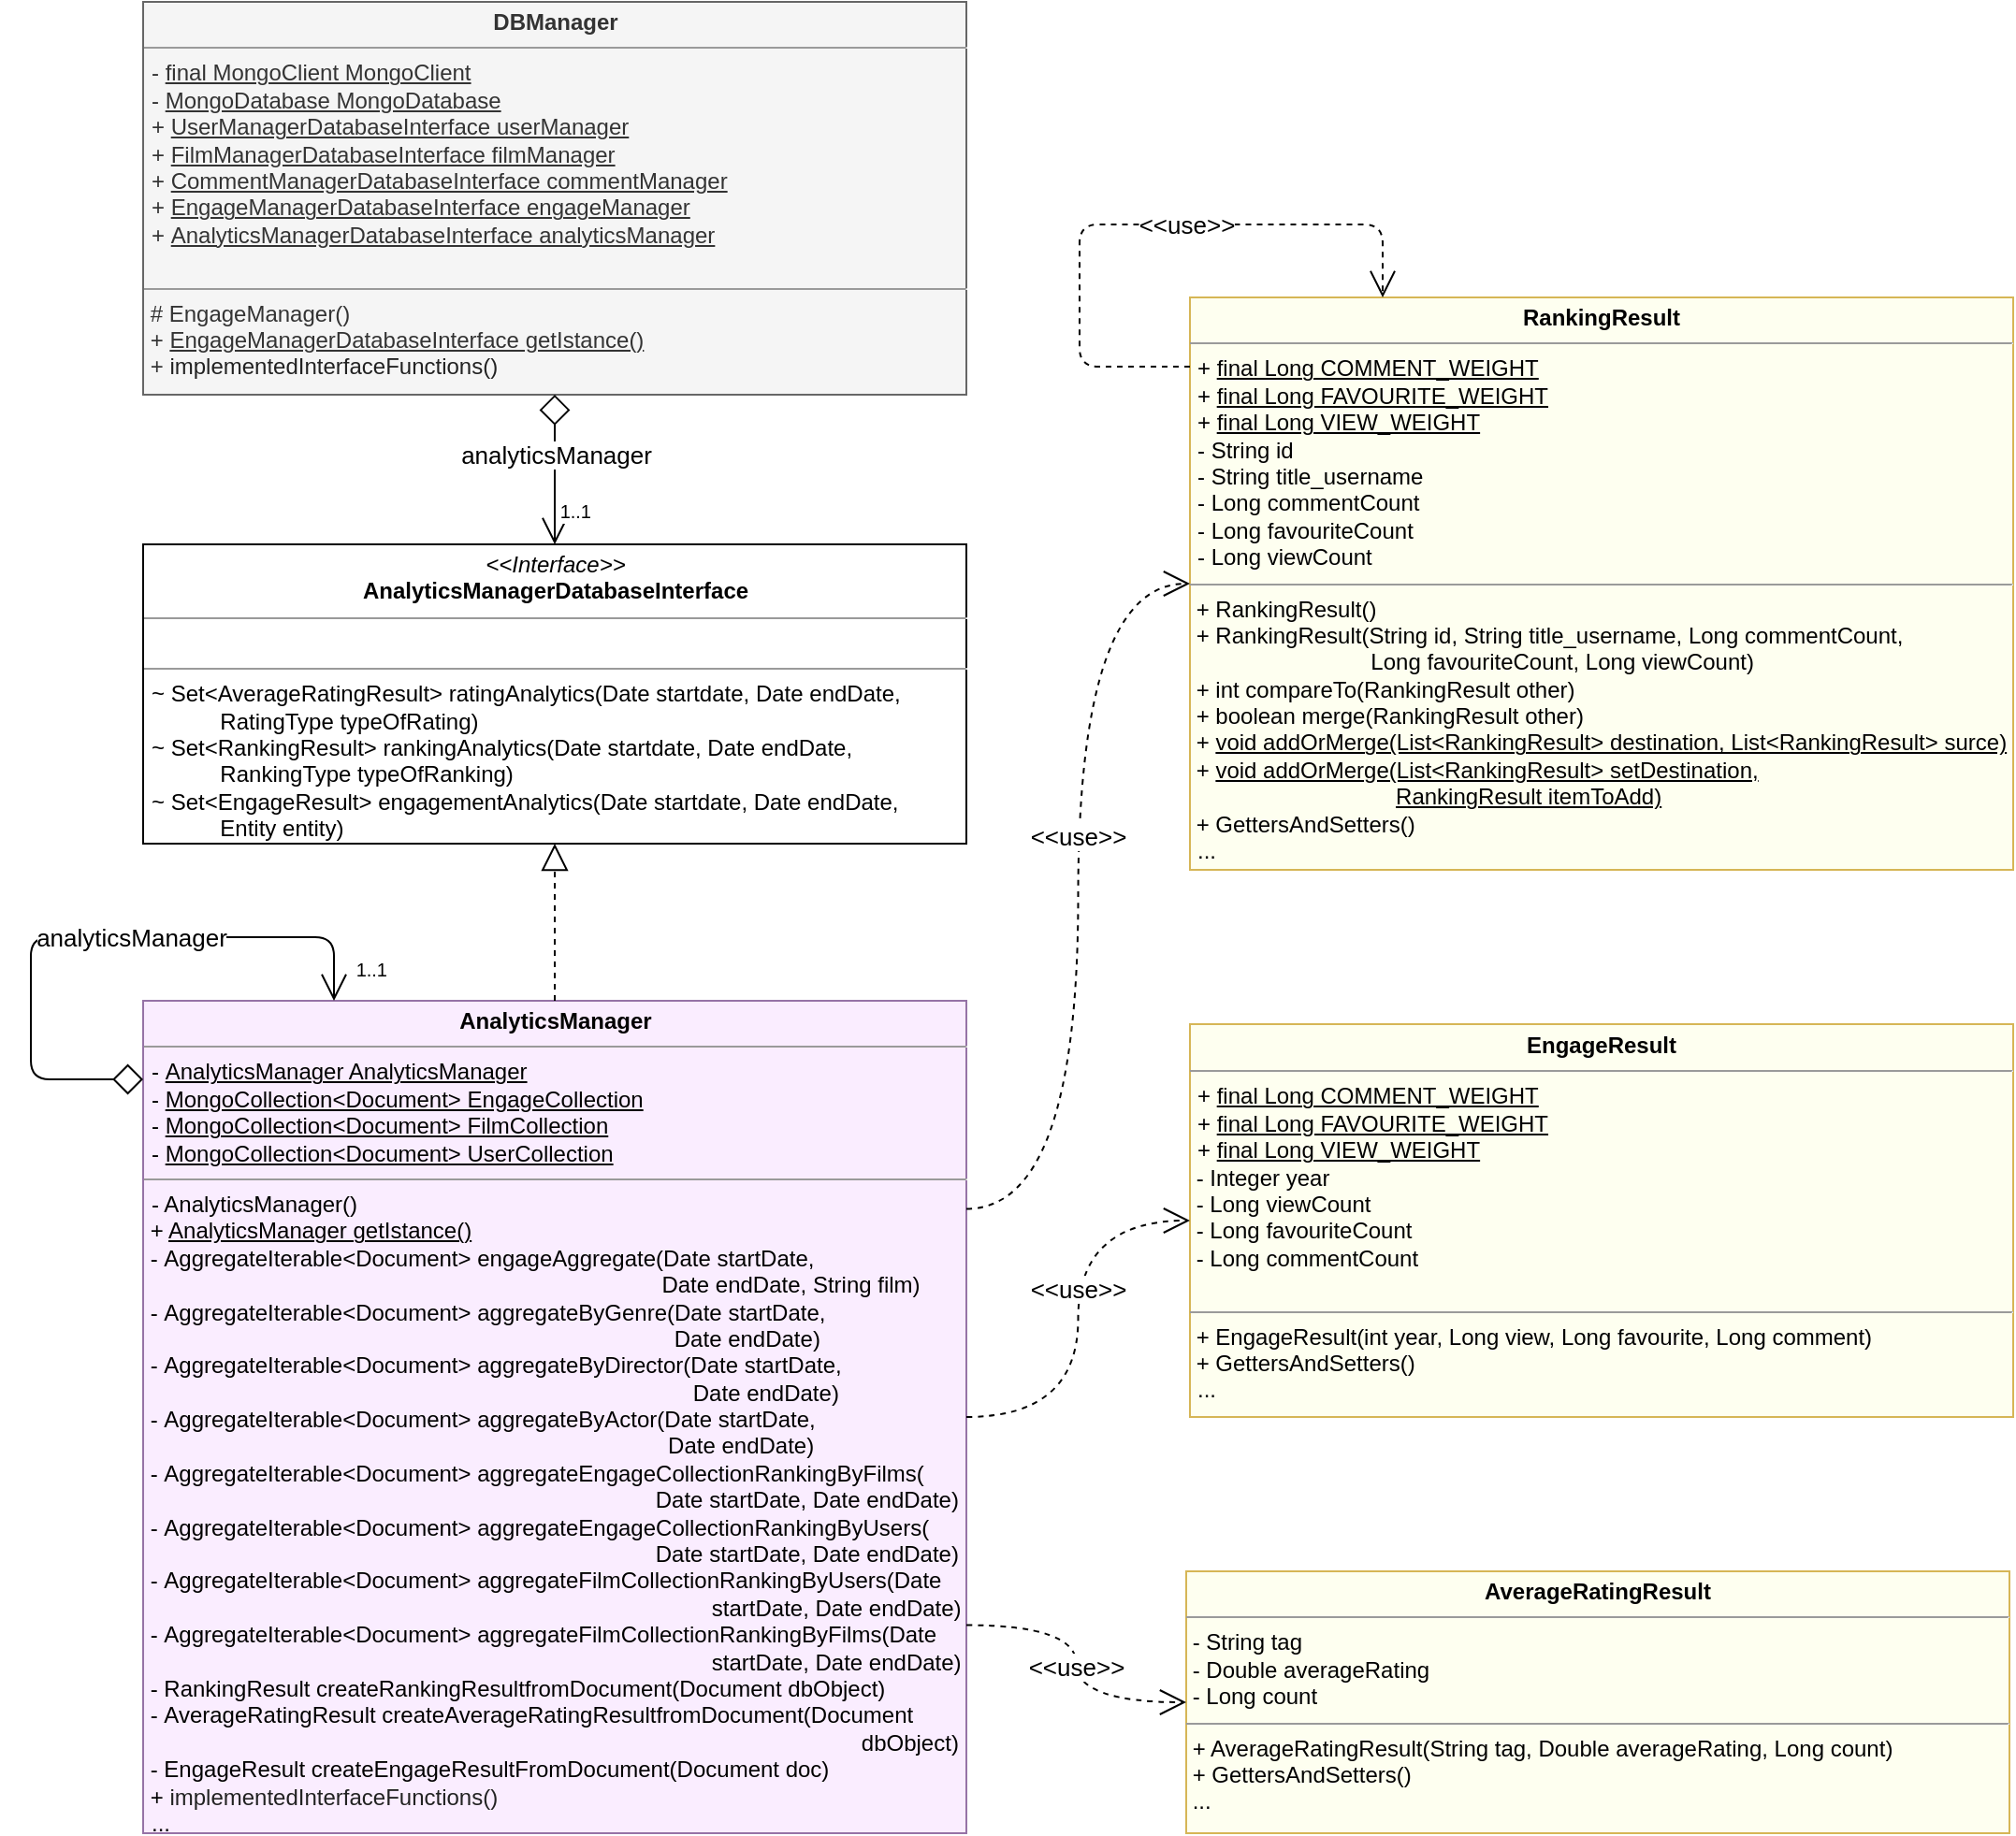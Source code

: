 <mxfile version="12.1.0" type="device" pages="1"><diagram id="BbvuW23b8s510joW4BoM" name="Pagina-1"><mxGraphModel dx="-1066" dy="1068" grid="1" gridSize="10" guides="1" tooltips="1" connect="1" arrows="1" fold="1" page="1" pageScale="1" pageWidth="827" pageHeight="1169" math="0" shadow="0"><root><mxCell id="0"/><mxCell id="1" parent="0"/><mxCell id="J82PTCQ3BqwlAwiJQiFG-5" value="&lt;p style=&quot;margin: 0px ; margin-top: 4px ; text-align: center&quot;&gt;&lt;i&gt;&amp;lt;&amp;lt;Interface&amp;gt;&amp;gt;&lt;/i&gt;&lt;br&gt;&lt;b&gt;AnalyticsManagerDatabaseInterface&lt;/b&gt;&lt;br&gt;&lt;/p&gt;&lt;hr size=&quot;1&quot;&gt;&lt;p style=&quot;margin: 0px ; margin-left: 4px&quot;&gt;&lt;br&gt;&lt;/p&gt;&lt;hr size=&quot;1&quot;&gt;&lt;p style=&quot;margin: 0px ; margin-left: 4px&quot;&gt;~&amp;nbsp;Set&amp;lt;AverageRatingResult&amp;gt; ratingAnalytics(Date startdate, Date endDate,&amp;nbsp;&lt;/p&gt;&lt;p style=&quot;margin: 0px ; margin-left: 4px&quot;&gt;&amp;nbsp; &amp;nbsp; &amp;nbsp; &amp;nbsp; &amp;nbsp; &amp;nbsp;RatingType typeOfRating)&lt;/p&gt;&lt;p style=&quot;margin: 0px ; margin-left: 4px&quot;&gt;~&amp;nbsp;Set&amp;lt;RankingResult&amp;gt; rankingAnalytics(Date startdate, Date endDate,&amp;nbsp;&lt;/p&gt;&lt;p style=&quot;margin: 0px ; margin-left: 4px&quot;&gt;&amp;nbsp; &amp;nbsp; &amp;nbsp; &amp;nbsp; &amp;nbsp; &amp;nbsp;RankingType typeOfRanking)&lt;/p&gt;&lt;p style=&quot;margin: 0px ; margin-left: 4px&quot;&gt;~&amp;nbsp;Set&amp;lt;EngageResult&amp;gt; engagementAnalytics(Date startdate, Date endDate,&amp;nbsp;&lt;/p&gt;&lt;p style=&quot;margin: 0px ; margin-left: 4px&quot;&gt;&amp;nbsp; &amp;nbsp; &amp;nbsp; &amp;nbsp; &amp;nbsp; &amp;nbsp;Entity entity)&lt;/p&gt;" style="verticalAlign=top;align=left;overflow=fill;fontSize=12;fontFamily=Helvetica;html=1;" parent="1" vertex="1"><mxGeometry x="2920.5" y="610" width="440" height="160" as="geometry"/></mxCell><mxCell id="J82PTCQ3BqwlAwiJQiFG-6" value="&lt;p style=&quot;margin: 0px ; margin-top: 4px ; text-align: center&quot;&gt;&lt;b&gt;AnalyticsManager&lt;/b&gt;&lt;br&gt;&lt;/p&gt;&lt;hr size=&quot;1&quot;&gt;&lt;p style=&quot;margin: 0px ; margin-left: 4px&quot;&gt;-&amp;nbsp;&lt;u&gt;AnalyticsManager AnalyticsManager&lt;/u&gt;&lt;/p&gt;&lt;p style=&quot;margin: 0px ; margin-left: 4px&quot;&gt;-&amp;nbsp;&lt;u&gt;MongoCollection&amp;lt;Document&amp;gt; EngageCollection&lt;/u&gt;&lt;/p&gt;&lt;p style=&quot;margin: 0px ; margin-left: 4px&quot;&gt;-&amp;nbsp;&lt;u&gt;MongoCollection&amp;lt;Document&amp;gt; FilmCollection&lt;/u&gt;&lt;/p&gt;&lt;p style=&quot;margin: 0px ; margin-left: 4px&quot;&gt;-&amp;nbsp;&lt;u&gt;MongoCollection&amp;lt;Document&amp;gt; UserCollection&lt;/u&gt;&lt;/p&gt;&lt;hr size=&quot;1&quot;&gt;&lt;p style=&quot;margin: 0px ; margin-left: 4px&quot;&gt;- AnalyticsManager()&lt;/p&gt;&amp;nbsp;+ &lt;u&gt;AnalyticsManager getIstance()&lt;br&gt;&lt;/u&gt;&amp;nbsp;-&amp;nbsp;AggregateIterable&amp;lt;Document&amp;gt; engageAggregate(Date startDate, &lt;br&gt;&amp;nbsp; &amp;nbsp; &amp;nbsp; &amp;nbsp; &amp;nbsp; &amp;nbsp; &amp;nbsp; &amp;nbsp; &amp;nbsp; &amp;nbsp; &amp;nbsp; &amp;nbsp; &amp;nbsp; &amp;nbsp; &amp;nbsp; &amp;nbsp; &amp;nbsp; &amp;nbsp; &amp;nbsp; &amp;nbsp; &amp;nbsp; &amp;nbsp; &amp;nbsp; &amp;nbsp; &amp;nbsp; &amp;nbsp; &amp;nbsp; &amp;nbsp; &amp;nbsp; &amp;nbsp; &amp;nbsp; &amp;nbsp; &amp;nbsp; &amp;nbsp; &amp;nbsp; &amp;nbsp; &amp;nbsp; &amp;nbsp; &amp;nbsp; &amp;nbsp; &amp;nbsp; &amp;nbsp;Date endDate, String film)&lt;br&gt;&amp;nbsp;-&amp;nbsp;AggregateIterable&amp;lt;Document&amp;gt; aggregateByGenre(Date startDate, &lt;br&gt;&amp;nbsp; &amp;nbsp; &amp;nbsp; &amp;nbsp; &amp;nbsp; &amp;nbsp; &amp;nbsp; &amp;nbsp; &amp;nbsp; &amp;nbsp; &amp;nbsp; &amp;nbsp; &amp;nbsp; &amp;nbsp; &amp;nbsp; &amp;nbsp; &amp;nbsp; &amp;nbsp; &amp;nbsp; &amp;nbsp; &amp;nbsp; &amp;nbsp; &amp;nbsp; &amp;nbsp; &amp;nbsp; &amp;nbsp; &amp;nbsp; &amp;nbsp; &amp;nbsp; &amp;nbsp; &amp;nbsp; &amp;nbsp; &amp;nbsp; &amp;nbsp; &amp;nbsp; &amp;nbsp; &amp;nbsp; &amp;nbsp; &amp;nbsp; &amp;nbsp; &amp;nbsp; &amp;nbsp; &amp;nbsp;Date endDate)&lt;br&gt;&amp;nbsp;-&amp;nbsp;AggregateIterable&amp;lt;Document&amp;gt; aggregateByDirector(Date startDate, &lt;br&gt;&amp;nbsp; &amp;nbsp; &amp;nbsp; &amp;nbsp; &amp;nbsp; &amp;nbsp; &amp;nbsp; &amp;nbsp; &amp;nbsp; &amp;nbsp; &amp;nbsp; &amp;nbsp; &amp;nbsp; &amp;nbsp; &amp;nbsp; &amp;nbsp; &amp;nbsp; &amp;nbsp; &amp;nbsp; &amp;nbsp; &amp;nbsp; &amp;nbsp; &amp;nbsp; &amp;nbsp; &amp;nbsp; &amp;nbsp; &amp;nbsp; &amp;nbsp; &amp;nbsp; &amp;nbsp; &amp;nbsp; &amp;nbsp; &amp;nbsp; &amp;nbsp; &amp;nbsp; &amp;nbsp; &amp;nbsp; &amp;nbsp; &amp;nbsp; &amp;nbsp; &amp;nbsp; &amp;nbsp; &amp;nbsp; &amp;nbsp; Date endDate)&lt;br&gt;&amp;nbsp;-&amp;nbsp;AggregateIterable&amp;lt;Document&amp;gt; aggregateByActor(Date startDate, &lt;br&gt;&amp;nbsp; &amp;nbsp; &amp;nbsp; &amp;nbsp; &amp;nbsp; &amp;nbsp; &amp;nbsp; &amp;nbsp; &amp;nbsp; &amp;nbsp; &amp;nbsp; &amp;nbsp; &amp;nbsp; &amp;nbsp; &amp;nbsp; &amp;nbsp; &amp;nbsp; &amp;nbsp; &amp;nbsp; &amp;nbsp; &amp;nbsp; &amp;nbsp; &amp;nbsp; &amp;nbsp; &amp;nbsp; &amp;nbsp; &amp;nbsp; &amp;nbsp; &amp;nbsp; &amp;nbsp; &amp;nbsp; &amp;nbsp; &amp;nbsp; &amp;nbsp; &amp;nbsp; &amp;nbsp; &amp;nbsp; &amp;nbsp; &amp;nbsp; &amp;nbsp; &amp;nbsp; &amp;nbsp; Date endDate)&lt;br&gt;&amp;nbsp;-&amp;nbsp;AggregateIterable&amp;lt;Document&amp;gt; aggregateEngageCollectionRankingByFilms(&lt;br&gt;&amp;nbsp; &amp;nbsp; &amp;nbsp; &amp;nbsp; &amp;nbsp; &amp;nbsp; &amp;nbsp; &amp;nbsp; &amp;nbsp; &amp;nbsp; &amp;nbsp; &amp;nbsp; &amp;nbsp; &amp;nbsp; &amp;nbsp; &amp;nbsp; &amp;nbsp; &amp;nbsp; &amp;nbsp; &amp;nbsp; &amp;nbsp; &amp;nbsp; &amp;nbsp; &amp;nbsp; &amp;nbsp; &amp;nbsp; &amp;nbsp; &amp;nbsp; &amp;nbsp; &amp;nbsp; &amp;nbsp; &amp;nbsp; &amp;nbsp; &amp;nbsp; &amp;nbsp; &amp;nbsp; &amp;nbsp; &amp;nbsp; &amp;nbsp; &amp;nbsp; &amp;nbsp; Date startDate, Date endDate)&lt;br&gt;&amp;nbsp;-&amp;nbsp;AggregateIterable&amp;lt;Document&amp;gt; aggregateEngageCollectionRankingByUsers(&lt;br&gt;&amp;nbsp; &amp;nbsp; &amp;nbsp; &amp;nbsp; &amp;nbsp; &amp;nbsp; &amp;nbsp; &amp;nbsp; &amp;nbsp; &amp;nbsp; &amp;nbsp; &amp;nbsp; &amp;nbsp; &amp;nbsp; &amp;nbsp; &amp;nbsp; &amp;nbsp; &amp;nbsp; &amp;nbsp; &amp;nbsp; &amp;nbsp; &amp;nbsp; &amp;nbsp; &amp;nbsp; &amp;nbsp; &amp;nbsp; &amp;nbsp; &amp;nbsp; &amp;nbsp; &amp;nbsp; &amp;nbsp; &amp;nbsp; &amp;nbsp; &amp;nbsp; &amp;nbsp; &amp;nbsp; &amp;nbsp; &amp;nbsp; &amp;nbsp; &amp;nbsp; &amp;nbsp; Date startDate, Date endDate)&lt;br&gt;&amp;nbsp;-&amp;nbsp;AggregateIterable&amp;lt;Document&amp;gt; aggregateFilmCollectionRankingByUsers(Date &lt;br&gt;&amp;nbsp; &amp;nbsp; &amp;nbsp; &amp;nbsp; &amp;nbsp; &amp;nbsp; &amp;nbsp; &amp;nbsp; &amp;nbsp; &amp;nbsp; &amp;nbsp; &amp;nbsp; &amp;nbsp; &amp;nbsp; &amp;nbsp; &amp;nbsp; &amp;nbsp; &amp;nbsp; &amp;nbsp; &amp;nbsp; &amp;nbsp; &amp;nbsp; &amp;nbsp; &amp;nbsp; &amp;nbsp; &amp;nbsp; &amp;nbsp; &amp;nbsp; &amp;nbsp; &amp;nbsp; &amp;nbsp; &amp;nbsp; &amp;nbsp; &amp;nbsp; &amp;nbsp; &amp;nbsp; &amp;nbsp; &amp;nbsp; &amp;nbsp; &amp;nbsp; &amp;nbsp; &amp;nbsp; &amp;nbsp; &amp;nbsp; &amp;nbsp; &amp;nbsp;startDate, Date endDate)&lt;br&gt;&amp;nbsp;-&amp;nbsp;AggregateIterable&amp;lt;Document&amp;gt; aggregateFilmCollectionRankingByFilms(Date &lt;br&gt;&amp;nbsp; &amp;nbsp; &amp;nbsp; &amp;nbsp; &amp;nbsp; &amp;nbsp; &amp;nbsp; &amp;nbsp; &amp;nbsp; &amp;nbsp; &amp;nbsp; &amp;nbsp; &amp;nbsp; &amp;nbsp; &amp;nbsp; &amp;nbsp; &amp;nbsp; &amp;nbsp; &amp;nbsp; &amp;nbsp; &amp;nbsp; &amp;nbsp; &amp;nbsp; &amp;nbsp; &amp;nbsp; &amp;nbsp; &amp;nbsp; &amp;nbsp; &amp;nbsp; &amp;nbsp; &amp;nbsp; &amp;nbsp; &amp;nbsp; &amp;nbsp; &amp;nbsp; &amp;nbsp; &amp;nbsp; &amp;nbsp; &amp;nbsp; &amp;nbsp; &amp;nbsp; &amp;nbsp; &amp;nbsp; &amp;nbsp; &amp;nbsp; &amp;nbsp;startDate, Date endDate)&lt;br&gt;&amp;nbsp;-&amp;nbsp;RankingResult createRankingResultfromDocument(Document dbObject)&lt;br&gt;&amp;nbsp;-&amp;nbsp;AverageRatingResult createAverageRatingResultfromDocument(Document &lt;br&gt;&amp;nbsp; &amp;nbsp; &amp;nbsp; &amp;nbsp; &amp;nbsp; &amp;nbsp; &amp;nbsp; &amp;nbsp; &amp;nbsp; &amp;nbsp; &amp;nbsp; &amp;nbsp; &amp;nbsp; &amp;nbsp; &amp;nbsp; &amp;nbsp; &amp;nbsp; &amp;nbsp; &amp;nbsp; &amp;nbsp; &amp;nbsp; &amp;nbsp; &amp;nbsp; &amp;nbsp; &amp;nbsp; &amp;nbsp; &amp;nbsp; &amp;nbsp; &amp;nbsp; &amp;nbsp; &amp;nbsp; &amp;nbsp; &amp;nbsp; &amp;nbsp; &amp;nbsp; &amp;nbsp; &amp;nbsp; &amp;nbsp; &amp;nbsp; &amp;nbsp; &amp;nbsp; &amp;nbsp; &amp;nbsp; &amp;nbsp; &amp;nbsp; &amp;nbsp; &amp;nbsp; &amp;nbsp; &amp;nbsp; &amp;nbsp; &amp;nbsp; &amp;nbsp; &amp;nbsp; &amp;nbsp; &amp;nbsp; &amp;nbsp; &amp;nbsp; &amp;nbsp;dbObject)&lt;br&gt;&amp;nbsp;-&amp;nbsp;EngageResult createEngageResultFromDocument(Document doc)&lt;br&gt;&lt;span&gt;&amp;nbsp;+&amp;nbsp;&lt;/span&gt;&lt;span style=&quot;font-family: inherit ; color: rgb(34 , 34 , 34) ; white-space: pre-wrap&quot;&gt;implementedInterfaceFunctions()&lt;/span&gt;&lt;u&gt;&lt;br&gt;&lt;/u&gt;&lt;p style=&quot;margin: 0px ; margin-left: 4px&quot;&gt;...&lt;/p&gt;" style="verticalAlign=top;align=left;overflow=fill;fontSize=12;fontFamily=Helvetica;html=1;fillColor=#FAEDFF;strokeColor=#9673a6;gradientDirection=west;" parent="1" vertex="1"><mxGeometry x="2920.5" y="854" width="440" height="445" as="geometry"/></mxCell><mxCell id="J82PTCQ3BqwlAwiJQiFG-13" value="&lt;p style=&quot;margin: 0px ; margin-top: 4px ; text-align: center&quot;&gt;&lt;b&gt;DBManager&lt;/b&gt;&lt;br&gt;&lt;/p&gt;&lt;hr size=&quot;1&quot;&gt;&lt;p style=&quot;margin: 0px ; margin-left: 4px&quot;&gt;- &lt;u&gt;final&amp;nbsp;MongoClient MongoClient&lt;/u&gt;&lt;/p&gt;&lt;p style=&quot;margin: 0px ; margin-left: 4px&quot;&gt;-&amp;nbsp;&lt;u&gt;MongoDatabase MongoDatabase&lt;/u&gt;&lt;/p&gt;&lt;p style=&quot;margin: 0px ; margin-left: 4px&quot;&gt;+&amp;nbsp;&lt;u&gt;UserManagerDatabaseInterface userManager&lt;/u&gt;&lt;/p&gt;&lt;p style=&quot;margin: 0px ; margin-left: 4px&quot;&gt;+&amp;nbsp;&lt;u&gt;FilmManagerDatabaseInterface filmManager&lt;/u&gt;&lt;/p&gt;&lt;p style=&quot;margin: 0px ; margin-left: 4px&quot;&gt;+&amp;nbsp;&lt;u&gt;CommentManagerDatabaseInterface commentManager&lt;/u&gt;&lt;/p&gt;&lt;p style=&quot;margin: 0px ; margin-left: 4px&quot;&gt;+&amp;nbsp;&lt;u&gt;EngageManagerDatabaseInterface engageManager&lt;/u&gt;&lt;/p&gt;&lt;p style=&quot;margin: 0px ; margin-left: 4px&quot;&gt;+&amp;nbsp;&lt;u&gt;AnalyticsManagerDatabaseInterface analyticsManager&lt;/u&gt;&lt;/p&gt;&lt;br&gt;&lt;hr size=&quot;1&quot;&gt;&lt;p style=&quot;margin: 0px ; margin-left: 4px&quot;&gt;&lt;/p&gt;&amp;nbsp;# EngageManager()&lt;br&gt;&amp;nbsp;+&amp;nbsp;&lt;u&gt;EngageManagerDatabaseInterface getIstance()&lt;/u&gt;&lt;br&gt;&lt;span&gt;&amp;nbsp;+&amp;nbsp;&lt;/span&gt;&lt;span style=&quot;font-family: inherit ; color: rgb(34 , 34 , 34) ; white-space: pre-wrap&quot;&gt;implementedInterfaceFunctions()&lt;br&gt;&lt;/span&gt;" style="verticalAlign=top;align=left;overflow=fill;fontSize=12;fontFamily=Helvetica;html=1;fillColor=#f5f5f5;strokeColor=#666666;gradientDirection=west;fontColor=#333333;" parent="1" vertex="1"><mxGeometry x="2920.5" y="320" width="440" height="210" as="geometry"/></mxCell><mxCell id="J82PTCQ3BqwlAwiJQiFG-23" value="analyticsManager" style="endArrow=open;html=1;endSize=12;startArrow=diamond;startSize=14;startFill=0;edgeStyle=orthogonalEdgeStyle;fontSize=13;exitX=0.5;exitY=1;exitDx=0;exitDy=0;entryX=0.5;entryY=0;entryDx=0;entryDy=0;" parent="1" source="J82PTCQ3BqwlAwiJQiFG-13" target="J82PTCQ3BqwlAwiJQiFG-5" edge="1"><mxGeometry x="-0.209" relative="1" as="geometry"><mxPoint x="3320.5" y="820" as="sourcePoint"/><mxPoint x="2910.5" y="910" as="targetPoint"/><mxPoint as="offset"/></mxGeometry></mxCell><mxCell id="J82PTCQ3BqwlAwiJQiFG-24" value="" style="resizable=0;html=1;align=left;verticalAlign=top;labelBackgroundColor=#ffffff;fontSize=10;" parent="J82PTCQ3BqwlAwiJQiFG-23" connectable="0" vertex="1"><mxGeometry x="-1" relative="1" as="geometry"/></mxCell><mxCell id="J82PTCQ3BqwlAwiJQiFG-25" value="1..1" style="resizable=0;html=1;align=right;verticalAlign=top;labelBackgroundColor=#ffffff;fontSize=10;direction=south;" parent="J82PTCQ3BqwlAwiJQiFG-23" connectable="0" vertex="1"><mxGeometry x="1" relative="1" as="geometry"><mxPoint x="20" y="-30.5" as="offset"/></mxGeometry></mxCell><mxCell id="J82PTCQ3BqwlAwiJQiFG-32" value="" style="endArrow=block;dashed=1;endFill=0;endSize=12;html=1;fontSize=13;entryX=0.5;entryY=1;entryDx=0;entryDy=0;exitX=0.5;exitY=0;exitDx=0;exitDy=0;" parent="1" source="J82PTCQ3BqwlAwiJQiFG-6" target="J82PTCQ3BqwlAwiJQiFG-5" edge="1"><mxGeometry width="160" relative="1" as="geometry"><mxPoint x="3430.5" y="1150" as="sourcePoint"/><mxPoint x="3430.5" y="1070" as="targetPoint"/></mxGeometry></mxCell><mxCell id="J82PTCQ3BqwlAwiJQiFG-41" value="analyticsManager" style="endArrow=open;html=1;endSize=12;startArrow=diamond;startSize=14;startFill=0;edgeStyle=orthogonalEdgeStyle;fontSize=13;" parent="1" source="J82PTCQ3BqwlAwiJQiFG-6" target="J82PTCQ3BqwlAwiJQiFG-6" edge="1"><mxGeometry x="0.143" relative="1" as="geometry"><mxPoint x="2900.5" y="899" as="sourcePoint"/><mxPoint x="3023" y="849.5" as="targetPoint"/><mxPoint as="offset"/><Array as="points"><mxPoint x="2860.5" y="896"/><mxPoint x="2860.5" y="820"/><mxPoint x="3022.5" y="820"/></Array></mxGeometry></mxCell><mxCell id="J82PTCQ3BqwlAwiJQiFG-42" value="" style="resizable=0;html=1;align=left;verticalAlign=top;labelBackgroundColor=#ffffff;fontSize=10;" parent="J82PTCQ3BqwlAwiJQiFG-41" connectable="0" vertex="1"><mxGeometry x="-1" relative="1" as="geometry"/></mxCell><mxCell id="J82PTCQ3BqwlAwiJQiFG-43" value="1..1" style="resizable=0;html=1;align=right;verticalAlign=top;labelBackgroundColor=#ffffff;fontSize=10;direction=south;" parent="J82PTCQ3BqwlAwiJQiFG-41" connectable="0" vertex="1"><mxGeometry x="1" relative="1" as="geometry"><mxPoint x="29" y="-29.5" as="offset"/></mxGeometry></mxCell><mxCell id="lmoxI5n7pnnD5uygrRX_-2" value="&lt;p style=&quot;margin: 0px ; margin-top: 4px ; text-align: center&quot;&gt;&lt;b&gt;RankingResult&lt;/b&gt;&lt;br&gt;&lt;/p&gt;&lt;hr size=&quot;1&quot;&gt;&lt;p style=&quot;margin: 0px ; margin-left: 4px&quot;&gt;+ &lt;u&gt;final&amp;nbsp;Long COMMENT_WEIGHT&lt;/u&gt;&lt;/p&gt;&lt;p style=&quot;margin: 0px ; margin-left: 4px&quot;&gt;+ &lt;u&gt;final&amp;nbsp;Long FAVOURITE_WEIGHT&lt;/u&gt;&lt;/p&gt;&lt;p style=&quot;margin: 0px ; margin-left: 4px&quot;&gt;+ &lt;u&gt;final&amp;nbsp;Long VIEW_WEIGHT&lt;/u&gt;&lt;/p&gt;&lt;p style=&quot;margin: 0px ; margin-left: 4px&quot;&gt;-&amp;nbsp;String id&lt;/p&gt;&lt;p style=&quot;margin: 0px ; margin-left: 4px&quot;&gt;-&amp;nbsp;String title_username&lt;/p&gt;&lt;p style=&quot;margin: 0px ; margin-left: 4px&quot;&gt;-&amp;nbsp;Long commentCount&lt;/p&gt;&lt;p style=&quot;margin: 0px ; margin-left: 4px&quot;&gt;-&amp;nbsp;Long favouriteCount&lt;/p&gt;&lt;p style=&quot;margin: 0px ; margin-left: 4px&quot;&gt;-&amp;nbsp;Long viewCount&lt;/p&gt;&lt;hr size=&quot;1&quot;&gt;&lt;p style=&quot;margin: 0px ; margin-left: 4px&quot;&gt;&lt;/p&gt;&amp;nbsp;+&amp;nbsp;RankingResult()&lt;br&gt;&amp;nbsp;+&amp;nbsp;RankingResult(String id, String title_username, Long commentCount, &lt;br&gt;&amp;nbsp; &amp;nbsp; &amp;nbsp; &amp;nbsp; &amp;nbsp; &amp;nbsp; &amp;nbsp; &amp;nbsp; &amp;nbsp; &amp;nbsp; &amp;nbsp; &amp;nbsp; &amp;nbsp; &amp;nbsp; &amp;nbsp;Long favouriteCount, Long viewCount)&lt;br&gt;&amp;nbsp;+&amp;nbsp;int compareTo(RankingResult other)&lt;br&gt;&amp;nbsp;+&amp;nbsp;boolean merge(RankingResult other)&lt;br&gt;&amp;nbsp;+&amp;nbsp;&lt;u&gt;void addOrMerge(List&amp;lt;RankingResult&amp;gt; destination, List&amp;lt;RankingResult&amp;gt; surce)&lt;br&gt;&lt;/u&gt;&amp;nbsp;+&amp;nbsp;&lt;u&gt;void addOrMerge(List&amp;lt;RankingResult&amp;gt; setDestination,&lt;/u&gt; &lt;br&gt;&amp;nbsp; &amp;nbsp; &amp;nbsp; &amp;nbsp; &amp;nbsp; &amp;nbsp; &amp;nbsp; &amp;nbsp; &amp;nbsp; &amp;nbsp; &amp;nbsp; &amp;nbsp; &amp;nbsp; &amp;nbsp; &amp;nbsp; &amp;nbsp; &amp;nbsp;&lt;u&gt;RankingResult itemToAdd)&lt;/u&gt;&lt;br&gt;&amp;nbsp;+ GettersAndSetters()&lt;br&gt;&lt;p style=&quot;margin: 0px ; margin-left: 4px&quot;&gt;...&lt;/p&gt;" style="verticalAlign=top;align=left;overflow=fill;fontSize=12;fontFamily=Helvetica;html=1;gradientDirection=west;fillColor=#FEFFF0;strokeColor=#d6b656;" vertex="1" parent="1"><mxGeometry x="3480" y="478" width="440" height="306" as="geometry"/></mxCell><mxCell id="lmoxI5n7pnnD5uygrRX_-3" value="&lt;p style=&quot;margin: 0px ; margin-top: 4px ; text-align: center&quot;&gt;&lt;b&gt;EngageResult&lt;/b&gt;&lt;br&gt;&lt;/p&gt;&lt;hr size=&quot;1&quot;&gt;&lt;p style=&quot;margin: 0px ; margin-left: 4px&quot;&gt;+ &lt;u&gt;final&amp;nbsp;Long COMMENT_WEIGHT&lt;/u&gt;&lt;/p&gt;&lt;p style=&quot;margin: 0px ; margin-left: 4px&quot;&gt;+ &lt;u&gt;final&amp;nbsp;Long FAVOURITE_WEIGHT&lt;/u&gt;&lt;/p&gt;&lt;p style=&quot;margin: 0px ; margin-left: 4px&quot;&gt;+ &lt;u&gt;final&amp;nbsp;Long VIEW_WEIGHT&lt;/u&gt;&lt;/p&gt;&lt;p style=&quot;margin: 0px ; margin-left: 4px&quot;&gt;&lt;/p&gt;&amp;nbsp;-&amp;nbsp;Integer year&lt;br&gt;&amp;nbsp;-&amp;nbsp;Long viewCount&lt;br&gt;&amp;nbsp;-&amp;nbsp;Long favouriteCount&lt;br&gt;&amp;nbsp;-&amp;nbsp;Long commentCount&lt;br&gt;&lt;br&gt;&lt;hr size=&quot;1&quot;&gt;&lt;p style=&quot;margin: 0px ; margin-left: 4px&quot;&gt;&lt;/p&gt;&amp;nbsp;+&amp;nbsp;EngageResult(int year, Long view, Long favourite, Long comment)&lt;br&gt;&amp;nbsp;+ GettersAndSetters()&lt;br&gt;&lt;p style=&quot;margin: 0px ; margin-left: 4px&quot;&gt;...&lt;/p&gt;" style="verticalAlign=top;align=left;overflow=fill;fontSize=12;fontFamily=Helvetica;html=1;gradientDirection=west;fillColor=#FEFFF0;strokeColor=#d6b656;" vertex="1" parent="1"><mxGeometry x="3480" y="866.5" width="440" height="210" as="geometry"/></mxCell><mxCell id="lmoxI5n7pnnD5uygrRX_-4" value="&amp;lt;&amp;lt;use&amp;gt;&amp;gt;" style="endArrow=open;html=1;endSize=12;startArrow=none;startSize=14;startFill=0;edgeStyle=orthogonalEdgeStyle;fontSize=13;dashed=1;" edge="1" parent="1" source="lmoxI5n7pnnD5uygrRX_-2" target="lmoxI5n7pnnD5uygrRX_-2"><mxGeometry x="0.143" relative="1" as="geometry"><mxPoint x="3480.5" y="516.483" as="sourcePoint"/><mxPoint x="3581.5" y="473.483" as="targetPoint"/><mxPoint as="offset"/><Array as="points"><mxPoint x="3421" y="515"/><mxPoint x="3421" y="439"/><mxPoint x="3583" y="439"/></Array></mxGeometry></mxCell><mxCell id="lmoxI5n7pnnD5uygrRX_-5" value="" style="resizable=0;html=1;align=left;verticalAlign=top;labelBackgroundColor=#ffffff;fontSize=10;" connectable="0" vertex="1" parent="lmoxI5n7pnnD5uygrRX_-4"><mxGeometry x="-1" relative="1" as="geometry"/></mxCell><mxCell id="lmoxI5n7pnnD5uygrRX_-7" value="&lt;p style=&quot;margin: 0px ; margin-top: 4px ; text-align: center&quot;&gt;&lt;b&gt;AverageRatingResult&lt;/b&gt;&lt;br&gt;&lt;/p&gt;&lt;hr size=&quot;1&quot;&gt;&lt;p style=&quot;margin: 0px ; margin-left: 4px&quot;&gt;&lt;/p&gt;&amp;nbsp;-&amp;nbsp;String tag&lt;br&gt;&amp;nbsp;-&amp;nbsp;Double averageRating&lt;br&gt;&amp;nbsp;-&amp;nbsp;Long count&lt;br&gt;&lt;hr size=&quot;1&quot;&gt;&lt;p style=&quot;margin: 0px ; margin-left: 4px&quot;&gt;&lt;/p&gt;&amp;nbsp;+ AverageRatingResult(String tag, Double averageRating, Long count)&lt;br&gt;&amp;nbsp;+ GettersAndSetters()&lt;br&gt;&amp;nbsp;..." style="verticalAlign=top;align=left;overflow=fill;fontSize=12;fontFamily=Helvetica;html=1;gradientDirection=west;fillColor=#FEFFF0;strokeColor=#d6b656;" vertex="1" parent="1"><mxGeometry x="3478" y="1159" width="440" height="140" as="geometry"/></mxCell><mxCell id="lmoxI5n7pnnD5uygrRX_-10" value="&amp;lt;&amp;lt;use&amp;gt;&amp;gt;" style="endArrow=open;html=1;endSize=12;startArrow=none;startSize=14;startFill=0;edgeStyle=orthogonalEdgeStyle;fontSize=13;dashed=1;exitX=1;exitY=0.25;exitDx=0;exitDy=0;entryX=0;entryY=0.5;entryDx=0;entryDy=0;curved=1;" edge="1" parent="1" source="J82PTCQ3BqwlAwiJQiFG-6" target="lmoxI5n7pnnD5uygrRX_-2"><mxGeometry x="0.143" relative="1" as="geometry"><mxPoint x="3490" y="525.429" as="sourcePoint"/><mxPoint x="3593.714" y="488" as="targetPoint"/><mxPoint as="offset"/></mxGeometry></mxCell><mxCell id="lmoxI5n7pnnD5uygrRX_-11" value="" style="resizable=0;html=1;align=left;verticalAlign=top;labelBackgroundColor=#ffffff;fontSize=10;" connectable="0" vertex="1" parent="lmoxI5n7pnnD5uygrRX_-10"><mxGeometry x="-1" relative="1" as="geometry"/></mxCell><mxCell id="lmoxI5n7pnnD5uygrRX_-12" value="&amp;lt;&amp;lt;use&amp;gt;&amp;gt;" style="endArrow=open;html=1;endSize=12;startArrow=none;startSize=14;startFill=0;edgeStyle=orthogonalEdgeStyle;fontSize=13;dashed=1;exitX=1;exitY=0.5;exitDx=0;exitDy=0;entryX=0;entryY=0.5;entryDx=0;entryDy=0;curved=1;" edge="1" parent="1" source="J82PTCQ3BqwlAwiJQiFG-6" target="lmoxI5n7pnnD5uygrRX_-3"><mxGeometry x="0.143" relative="1" as="geometry"><mxPoint x="3370.857" y="975.429" as="sourcePoint"/><mxPoint x="3489.429" y="641.143" as="targetPoint"/><mxPoint as="offset"/></mxGeometry></mxCell><mxCell id="lmoxI5n7pnnD5uygrRX_-13" value="" style="resizable=0;html=1;align=left;verticalAlign=top;labelBackgroundColor=#ffffff;fontSize=10;" connectable="0" vertex="1" parent="lmoxI5n7pnnD5uygrRX_-12"><mxGeometry x="-1" relative="1" as="geometry"/></mxCell><mxCell id="lmoxI5n7pnnD5uygrRX_-14" value="&amp;lt;&amp;lt;use&amp;gt;&amp;gt;" style="endArrow=open;html=1;endSize=12;startArrow=none;startSize=14;startFill=0;edgeStyle=orthogonalEdgeStyle;fontSize=13;dashed=1;exitX=1;exitY=0.75;exitDx=0;exitDy=0;entryX=0;entryY=0.5;entryDx=0;entryDy=0;curved=1;" edge="1" parent="1" source="J82PTCQ3BqwlAwiJQiFG-6" target="lmoxI5n7pnnD5uygrRX_-7"><mxGeometry x="0.021" relative="1" as="geometry"><mxPoint x="3370.824" y="1086.588" as="sourcePoint"/><mxPoint x="3489.647" y="981.882" as="targetPoint"/><mxPoint as="offset"/></mxGeometry></mxCell><mxCell id="lmoxI5n7pnnD5uygrRX_-15" value="" style="resizable=0;html=1;align=left;verticalAlign=top;labelBackgroundColor=#ffffff;fontSize=10;" connectable="0" vertex="1" parent="lmoxI5n7pnnD5uygrRX_-14"><mxGeometry x="-1" relative="1" as="geometry"/></mxCell></root></mxGraphModel></diagram></mxfile>